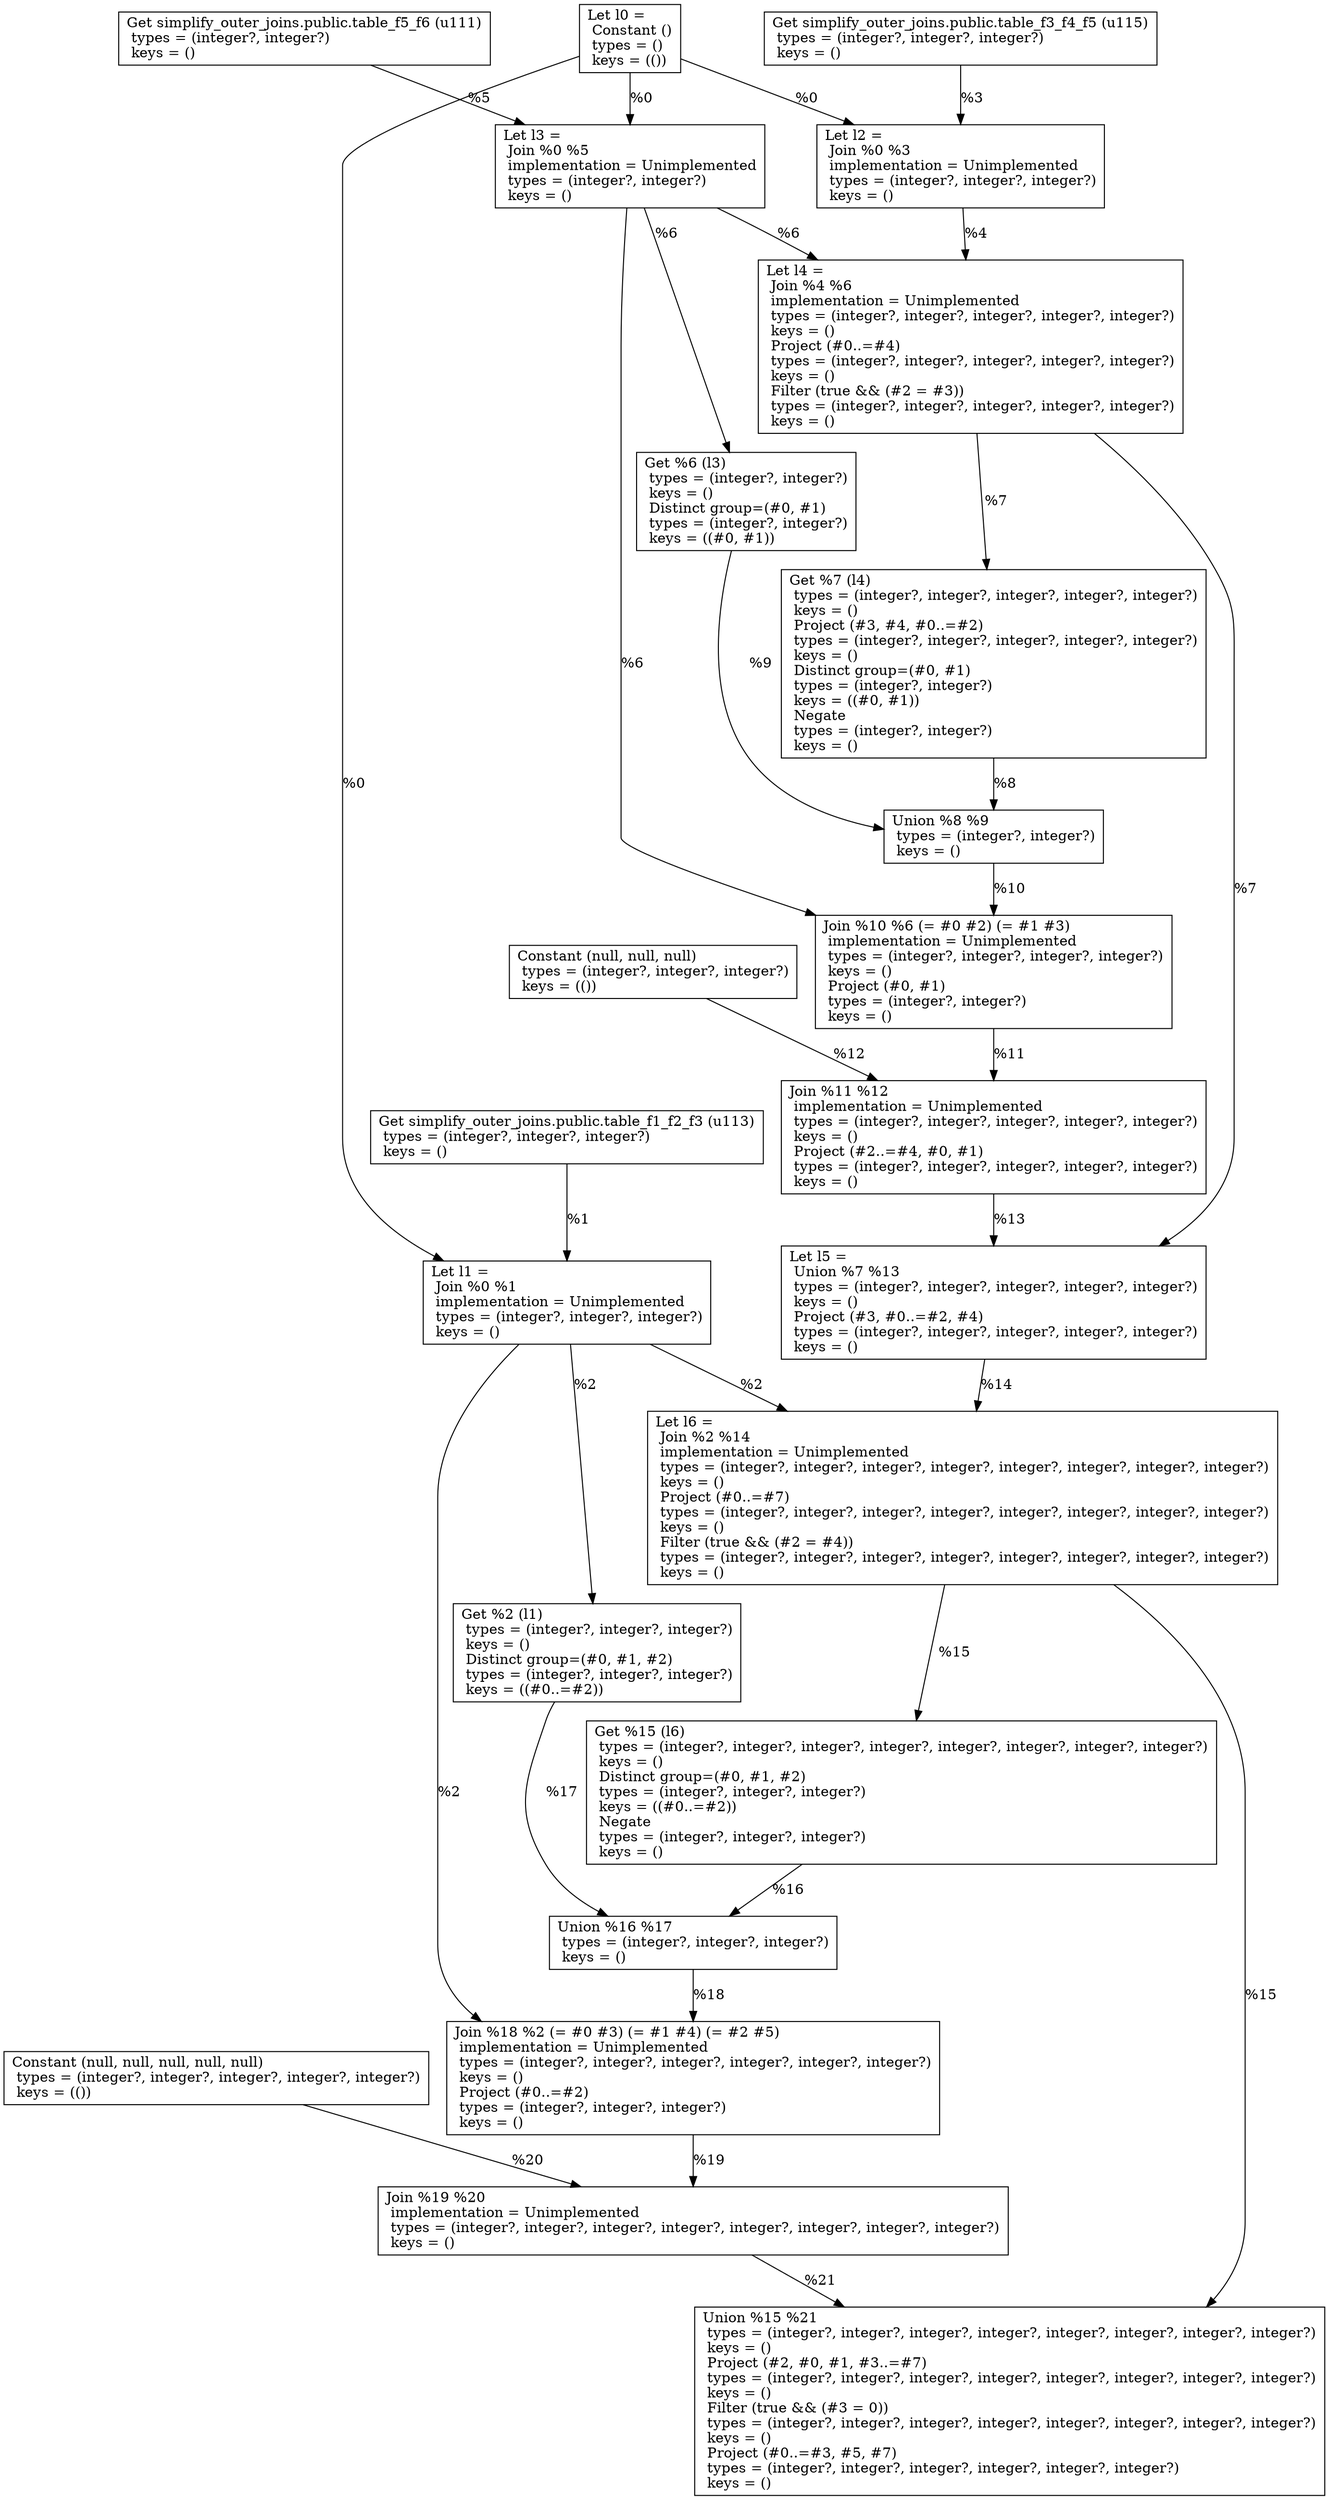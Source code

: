 digraph G {
    node0 [shape = record, label="Let l0 =\l Constant ()\l  types = ()\l  keys = (())\l"]
    node1 [shape = record, label=" Get simplify_outer_joins.public.table_f1_f2_f3 (u113)\l  types = (integer?, integer?, integer?)\l  keys = ()\l"]
    node2 [shape = record, label="Let l1 =\l Join %0 %1\l  implementation = Unimplemented\l  types = (integer?, integer?, integer?)\l  keys = ()\l"]
    node3 [shape = record, label=" Get simplify_outer_joins.public.table_f3_f4_f5 (u115)\l  types = (integer?, integer?, integer?)\l  keys = ()\l"]
    node4 [shape = record, label="Let l2 =\l Join %0 %3\l  implementation = Unimplemented\l  types = (integer?, integer?, integer?)\l  keys = ()\l"]
    node5 [shape = record, label=" Get simplify_outer_joins.public.table_f5_f6 (u111)\l  types = (integer?, integer?)\l  keys = ()\l"]
    node6 [shape = record, label="Let l3 =\l Join %0 %5\l  implementation = Unimplemented\l  types = (integer?, integer?)\l  keys = ()\l"]
    node7 [shape = record, label="Let l4 =\l Join %4 %6\l  implementation = Unimplemented\l  types = (integer?, integer?, integer?, integer?, integer?)\l  keys = ()\l Project (#0..=#4)\l  types = (integer?, integer?, integer?, integer?, integer?)\l  keys = ()\l Filter (true && (#2 = #3))\l  types = (integer?, integer?, integer?, integer?, integer?)\l  keys = ()\l"]
    node8 [shape = record, label=" Get %7 (l4)\l  types = (integer?, integer?, integer?, integer?, integer?)\l  keys = ()\l Project (#3, #4, #0..=#2)\l  types = (integer?, integer?, integer?, integer?, integer?)\l  keys = ()\l Distinct group=(#0, #1)\l  types = (integer?, integer?)\l  keys = ((#0, #1))\l Negate\l  types = (integer?, integer?)\l  keys = ()\l"]
    node9 [shape = record, label=" Get %6 (l3)\l  types = (integer?, integer?)\l  keys = ()\l Distinct group=(#0, #1)\l  types = (integer?, integer?)\l  keys = ((#0, #1))\l"]
    node10 [shape = record, label=" Union %8 %9\l  types = (integer?, integer?)\l  keys = ()\l"]
    node11 [shape = record, label=" Join %10 %6 (= #0 #2) (= #1 #3)\l  implementation = Unimplemented\l  types = (integer?, integer?, integer?, integer?)\l  keys = ()\l Project (#0, #1)\l  types = (integer?, integer?)\l  keys = ()\l"]
    node12 [shape = record, label=" Constant (null, null, null)\l  types = (integer?, integer?, integer?)\l  keys = (())\l"]
    node13 [shape = record, label=" Join %11 %12\l  implementation = Unimplemented\l  types = (integer?, integer?, integer?, integer?, integer?)\l  keys = ()\l Project (#2..=#4, #0, #1)\l  types = (integer?, integer?, integer?, integer?, integer?)\l  keys = ()\l"]
    node14 [shape = record, label="Let l5 =\l Union %7 %13\l  types = (integer?, integer?, integer?, integer?, integer?)\l  keys = ()\l Project (#3, #0..=#2, #4)\l  types = (integer?, integer?, integer?, integer?, integer?)\l  keys = ()\l"]
    node15 [shape = record, label="Let l6 =\l Join %2 %14\l  implementation = Unimplemented\l  types = (integer?, integer?, integer?, integer?, integer?, integer?, integer?, integer?)\l  keys = ()\l Project (#0..=#7)\l  types = (integer?, integer?, integer?, integer?, integer?, integer?, integer?, integer?)\l  keys = ()\l Filter (true && (#2 = #4))\l  types = (integer?, integer?, integer?, integer?, integer?, integer?, integer?, integer?)\l  keys = ()\l"]
    node16 [shape = record, label=" Get %15 (l6)\l  types = (integer?, integer?, integer?, integer?, integer?, integer?, integer?, integer?)\l  keys = ()\l Distinct group=(#0, #1, #2)\l  types = (integer?, integer?, integer?)\l  keys = ((#0..=#2))\l Negate\l  types = (integer?, integer?, integer?)\l  keys = ()\l"]
    node17 [shape = record, label=" Get %2 (l1)\l  types = (integer?, integer?, integer?)\l  keys = ()\l Distinct group=(#0, #1, #2)\l  types = (integer?, integer?, integer?)\l  keys = ((#0..=#2))\l"]
    node18 [shape = record, label=" Union %16 %17\l  types = (integer?, integer?, integer?)\l  keys = ()\l"]
    node19 [shape = record, label=" Join %18 %2 (= #0 #3) (= #1 #4) (= #2 #5)\l  implementation = Unimplemented\l  types = (integer?, integer?, integer?, integer?, integer?, integer?)\l  keys = ()\l Project (#0..=#2)\l  types = (integer?, integer?, integer?)\l  keys = ()\l"]
    node20 [shape = record, label=" Constant (null, null, null, null, null)\l  types = (integer?, integer?, integer?, integer?, integer?)\l  keys = (())\l"]
    node21 [shape = record, label=" Join %19 %20\l  implementation = Unimplemented\l  types = (integer?, integer?, integer?, integer?, integer?, integer?, integer?, integer?)\l  keys = ()\l"]
    node22 [shape = record, label=" Union %15 %21\l  types = (integer?, integer?, integer?, integer?, integer?, integer?, integer?, integer?)\l  keys = ()\l Project (#2, #0, #1, #3..=#7)\l  types = (integer?, integer?, integer?, integer?, integer?, integer?, integer?, integer?)\l  keys = ()\l Filter (true && (#3 = 0))\l  types = (integer?, integer?, integer?, integer?, integer?, integer?, integer?, integer?)\l  keys = ()\l Project (#0..=#3, #5, #7)\l  types = (integer?, integer?, integer?, integer?, integer?, integer?)\l  keys = ()\l"]
    node4 -> node7 [label = "%4\l"]
    node12 -> node13 [label = "%12\l"]
    node2 -> node19 [label = "%2\l"]
    node11 -> node13 [label = "%11\l"]
    node6 -> node11 [label = "%6\l"]
    node14 -> node15 [label = "%14\l"]
    node0 -> node6 [label = "%0\l"]
    node1 -> node2 [label = "%1\l"]
    node9 -> node10 [label = "%9\l"]
    node17 -> node18 [label = "%17\l"]
    node2 -> node17 [label = "%2\l"]
    node20 -> node21 [label = "%20\l"]
    node18 -> node19 [label = "%18\l"]
    node6 -> node9 [label = "%6\l"]
    node10 -> node11 [label = "%10\l"]
    node5 -> node6 [label = "%5\l"]
    node2 -> node15 [label = "%2\l"]
    node7 -> node14 [label = "%7\l"]
    node15 -> node22 [label = "%15\l"]
    node13 -> node14 [label = "%13\l"]
    node3 -> node4 [label = "%3\l"]
    node15 -> node16 [label = "%15\l"]
    node6 -> node7 [label = "%6\l"]
    node8 -> node10 [label = "%8\l"]
    node21 -> node22 [label = "%21\l"]
    node16 -> node18 [label = "%16\l"]
    node0 -> node2 [label = "%0\l"]
    node0 -> node4 [label = "%0\l"]
    node7 -> node8 [label = "%7\l"]
    node19 -> node21 [label = "%19\l"]
}
